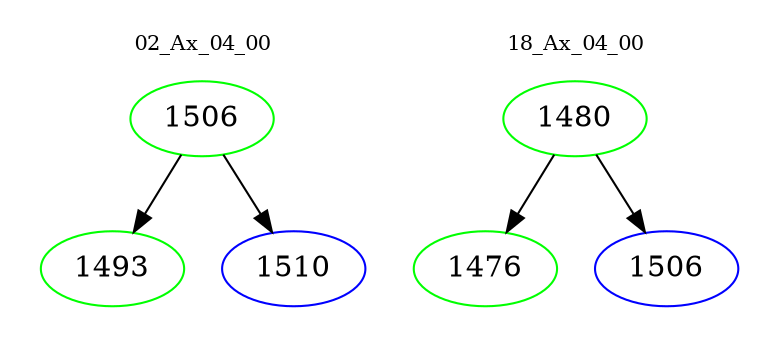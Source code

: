 digraph{
subgraph cluster_0 {
color = white
label = "02_Ax_04_00";
fontsize=10;
T0_1506 [label="1506", color="green"]
T0_1506 -> T0_1493 [color="black"]
T0_1493 [label="1493", color="green"]
T0_1506 -> T0_1510 [color="black"]
T0_1510 [label="1510", color="blue"]
}
subgraph cluster_1 {
color = white
label = "18_Ax_04_00";
fontsize=10;
T1_1480 [label="1480", color="green"]
T1_1480 -> T1_1476 [color="black"]
T1_1476 [label="1476", color="green"]
T1_1480 -> T1_1506 [color="black"]
T1_1506 [label="1506", color="blue"]
}
}
